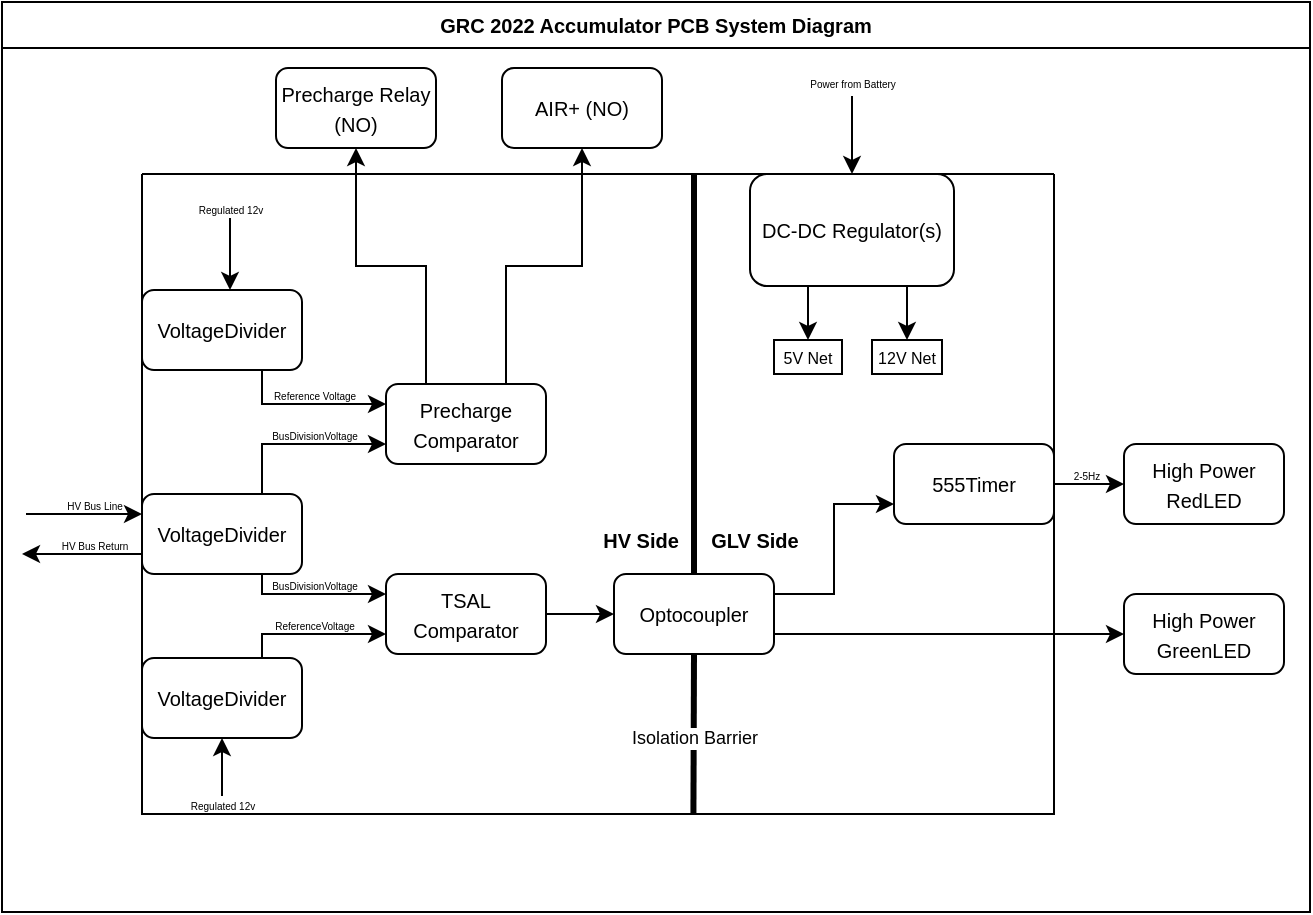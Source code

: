<mxfile version="16.6.6" type="device"><diagram id="D8G_A05Z_a83zHen3bga" name="Page-1"><mxGraphModel dx="1185" dy="635" grid="0" gridSize="10" guides="1" tooltips="1" connect="1" arrows="1" fold="1" page="1" pageScale="1" pageWidth="850" pageHeight="1100" math="0" shadow="0"><root><mxCell id="0"/><mxCell id="1" parent="0"/><mxCell id="nZ4WIwGpaO8B7pL2DM2e-75" value="" style="swimlane;startSize=0;fontSize=5;" vertex="1" parent="1"><mxGeometry x="160" y="234" width="456" height="320" as="geometry"/></mxCell><mxCell id="nZ4WIwGpaO8B7pL2DM2e-27" value="&lt;font style=&quot;font-size: 10px&quot;&gt;555Timer&lt;br&gt;&lt;/font&gt;" style="rounded=1;whiteSpace=wrap;html=1;" vertex="1" parent="nZ4WIwGpaO8B7pL2DM2e-75"><mxGeometry x="376" y="135" width="80" height="40" as="geometry"/></mxCell><mxCell id="nZ4WIwGpaO8B7pL2DM2e-96" style="edgeStyle=orthogonalEdgeStyle;rounded=0;orthogonalLoop=1;jettySize=auto;html=1;exitX=0.75;exitY=1;exitDx=0;exitDy=0;entryX=0.5;entryY=0;entryDx=0;entryDy=0;fontSize=5;strokeWidth=1;" edge="1" parent="nZ4WIwGpaO8B7pL2DM2e-75" source="nZ4WIwGpaO8B7pL2DM2e-83" target="nZ4WIwGpaO8B7pL2DM2e-95"><mxGeometry relative="1" as="geometry"/></mxCell><mxCell id="nZ4WIwGpaO8B7pL2DM2e-97" style="edgeStyle=orthogonalEdgeStyle;rounded=0;orthogonalLoop=1;jettySize=auto;html=1;exitX=0.25;exitY=1;exitDx=0;exitDy=0;entryX=0.5;entryY=0;entryDx=0;entryDy=0;fontSize=5;strokeWidth=1;" edge="1" parent="nZ4WIwGpaO8B7pL2DM2e-75" source="nZ4WIwGpaO8B7pL2DM2e-83" target="nZ4WIwGpaO8B7pL2DM2e-94"><mxGeometry relative="1" as="geometry"/></mxCell><mxCell id="nZ4WIwGpaO8B7pL2DM2e-83" value="&lt;font style=&quot;font-size: 10px&quot;&gt;DC-DC Regulator(s)&lt;br&gt;&lt;/font&gt;" style="rounded=1;whiteSpace=wrap;html=1;" vertex="1" parent="nZ4WIwGpaO8B7pL2DM2e-75"><mxGeometry x="304" width="102" height="56" as="geometry"/></mxCell><mxCell id="nZ4WIwGpaO8B7pL2DM2e-55" value="Regulated 12v" style="text;html=1;align=center;verticalAlign=middle;resizable=0;points=[];autosize=1;strokeColor=none;fillColor=none;fontSize=5;" vertex="1" parent="nZ4WIwGpaO8B7pL2DM2e-75"><mxGeometry x="23" y="12" width="42" height="10" as="geometry"/></mxCell><mxCell id="nZ4WIwGpaO8B7pL2DM2e-89" value="" style="endArrow=classic;html=1;rounded=0;fontSize=5;strokeWidth=1;entryX=0.5;entryY=1;entryDx=0;entryDy=0;" edge="1" parent="nZ4WIwGpaO8B7pL2DM2e-75" target="nZ4WIwGpaO8B7pL2DM2e-14"><mxGeometry width="50" height="50" relative="1" as="geometry"><mxPoint x="40" y="311" as="sourcePoint"/><mxPoint x="89" y="266" as="targetPoint"/></mxGeometry></mxCell><mxCell id="nZ4WIwGpaO8B7pL2DM2e-90" value="Regulated 12v" style="text;html=1;align=center;verticalAlign=middle;resizable=0;points=[];autosize=1;strokeColor=none;fillColor=none;fontSize=5;" vertex="1" parent="nZ4WIwGpaO8B7pL2DM2e-75"><mxGeometry x="19" y="310" width="42" height="10" as="geometry"/></mxCell><mxCell id="nZ4WIwGpaO8B7pL2DM2e-94" value="&lt;font style=&quot;font-size: 8px&quot;&gt;5V Net&lt;/font&gt;" style="rounded=0;whiteSpace=wrap;html=1;fontSize=5;" vertex="1" parent="nZ4WIwGpaO8B7pL2DM2e-75"><mxGeometry x="316" y="83" width="34" height="17" as="geometry"/></mxCell><mxCell id="nZ4WIwGpaO8B7pL2DM2e-95" value="&lt;font style=&quot;font-size: 8px&quot;&gt;12V Net&lt;/font&gt;" style="rounded=0;whiteSpace=wrap;html=1;fontSize=5;" vertex="1" parent="nZ4WIwGpaO8B7pL2DM2e-75"><mxGeometry x="365" y="83" width="35" height="17" as="geometry"/></mxCell><mxCell id="nZ4WIwGpaO8B7pL2DM2e-16" style="edgeStyle=orthogonalEdgeStyle;rounded=0;orthogonalLoop=1;jettySize=auto;html=1;exitX=0.75;exitY=1;exitDx=0;exitDy=0;entryX=0;entryY=0.25;entryDx=0;entryDy=0;fontSize=5;" edge="1" parent="1" source="nZ4WIwGpaO8B7pL2DM2e-1" target="nZ4WIwGpaO8B7pL2DM2e-13"><mxGeometry relative="1" as="geometry"><Array as="points"><mxPoint x="220" y="444"/></Array></mxGeometry></mxCell><mxCell id="nZ4WIwGpaO8B7pL2DM2e-57" style="edgeStyle=orthogonalEdgeStyle;rounded=0;orthogonalLoop=1;jettySize=auto;html=1;exitX=0.75;exitY=0;exitDx=0;exitDy=0;entryX=0;entryY=0.75;entryDx=0;entryDy=0;fontSize=5;" edge="1" parent="1" source="nZ4WIwGpaO8B7pL2DM2e-1" target="nZ4WIwGpaO8B7pL2DM2e-56"><mxGeometry relative="1" as="geometry"/></mxCell><mxCell id="nZ4WIwGpaO8B7pL2DM2e-1" value="&lt;font style=&quot;font-size: 10px&quot;&gt;VoltageDivider&lt;/font&gt;" style="rounded=1;whiteSpace=wrap;html=1;" vertex="1" parent="1"><mxGeometry x="160" y="394" width="80" height="40" as="geometry"/></mxCell><mxCell id="nZ4WIwGpaO8B7pL2DM2e-6" value="&lt;font style=&quot;font-size: 5px&quot;&gt;HV Bus Return&lt;/font&gt;" style="text;html=1;align=center;verticalAlign=middle;resizable=0;points=[];autosize=1;strokeColor=none;fillColor=none;fontSize=10;" vertex="1" parent="1"><mxGeometry x="114" y="409" width="43" height="17" as="geometry"/></mxCell><mxCell id="nZ4WIwGpaO8B7pL2DM2e-8" value="" style="endArrow=classic;html=1;rounded=0;fontSize=8;entryX=0;entryY=0.25;entryDx=0;entryDy=0;" edge="1" parent="1" target="nZ4WIwGpaO8B7pL2DM2e-1"><mxGeometry width="50" height="50" relative="1" as="geometry"><mxPoint x="102" y="404" as="sourcePoint"/><mxPoint x="140" y="355" as="targetPoint"/></mxGeometry></mxCell><mxCell id="nZ4WIwGpaO8B7pL2DM2e-10" value="" style="endArrow=classic;html=1;rounded=0;fontSize=8;exitX=0;exitY=0.75;exitDx=0;exitDy=0;" edge="1" parent="1" source="nZ4WIwGpaO8B7pL2DM2e-1"><mxGeometry width="50" height="50" relative="1" as="geometry"><mxPoint x="158" y="424.4" as="sourcePoint"/><mxPoint x="100" y="424" as="targetPoint"/></mxGeometry></mxCell><mxCell id="nZ4WIwGpaO8B7pL2DM2e-12" value="HV Bus Line" style="text;html=1;align=center;verticalAlign=middle;resizable=0;points=[];autosize=1;strokeColor=none;fillColor=none;fontSize=5;" vertex="1" parent="1"><mxGeometry x="116.5" y="394" width="38" height="10" as="geometry"/></mxCell><mxCell id="nZ4WIwGpaO8B7pL2DM2e-29" style="edgeStyle=orthogonalEdgeStyle;rounded=0;orthogonalLoop=1;jettySize=auto;html=1;exitX=1;exitY=0.5;exitDx=0;exitDy=0;entryX=0;entryY=0.5;entryDx=0;entryDy=0;fontSize=5;" edge="1" parent="1" source="nZ4WIwGpaO8B7pL2DM2e-13" target="nZ4WIwGpaO8B7pL2DM2e-28"><mxGeometry relative="1" as="geometry"/></mxCell><mxCell id="nZ4WIwGpaO8B7pL2DM2e-13" value="&lt;font style=&quot;font-size: 10px&quot;&gt;TSAL Comparator&lt;br&gt;&lt;/font&gt;" style="rounded=1;whiteSpace=wrap;html=1;" vertex="1" parent="1"><mxGeometry x="282" y="434" width="80" height="40" as="geometry"/></mxCell><mxCell id="nZ4WIwGpaO8B7pL2DM2e-17" style="edgeStyle=orthogonalEdgeStyle;rounded=0;orthogonalLoop=1;jettySize=auto;html=1;exitX=0.75;exitY=0;exitDx=0;exitDy=0;entryX=0;entryY=0.75;entryDx=0;entryDy=0;fontSize=5;" edge="1" parent="1" source="nZ4WIwGpaO8B7pL2DM2e-14" target="nZ4WIwGpaO8B7pL2DM2e-13"><mxGeometry relative="1" as="geometry"><Array as="points"><mxPoint x="220" y="464"/></Array></mxGeometry></mxCell><mxCell id="nZ4WIwGpaO8B7pL2DM2e-14" value="&lt;font style=&quot;font-size: 10px&quot;&gt;VoltageDivider&lt;/font&gt;" style="rounded=1;whiteSpace=wrap;html=1;" vertex="1" parent="1"><mxGeometry x="160" y="476" width="80" height="40" as="geometry"/></mxCell><mxCell id="nZ4WIwGpaO8B7pL2DM2e-37" style="edgeStyle=orthogonalEdgeStyle;rounded=0;orthogonalLoop=1;jettySize=auto;html=1;exitX=1;exitY=0.5;exitDx=0;exitDy=0;entryX=0;entryY=0.5;entryDx=0;entryDy=0;fontSize=5;" edge="1" parent="1" source="nZ4WIwGpaO8B7pL2DM2e-27" target="nZ4WIwGpaO8B7pL2DM2e-36"><mxGeometry relative="1" as="geometry"/></mxCell><mxCell id="nZ4WIwGpaO8B7pL2DM2e-78" style="edgeStyle=orthogonalEdgeStyle;rounded=0;orthogonalLoop=1;jettySize=auto;html=1;exitX=1;exitY=0.25;exitDx=0;exitDy=0;entryX=0;entryY=0.75;entryDx=0;entryDy=0;fontSize=5;strokeWidth=1;" edge="1" parent="1" source="nZ4WIwGpaO8B7pL2DM2e-28" target="nZ4WIwGpaO8B7pL2DM2e-27"><mxGeometry relative="1" as="geometry"/></mxCell><mxCell id="nZ4WIwGpaO8B7pL2DM2e-79" style="edgeStyle=orthogonalEdgeStyle;rounded=0;orthogonalLoop=1;jettySize=auto;html=1;exitX=1;exitY=0.75;exitDx=0;exitDy=0;entryX=0;entryY=0.5;entryDx=0;entryDy=0;fontSize=5;strokeWidth=1;" edge="1" parent="1" source="nZ4WIwGpaO8B7pL2DM2e-28" target="nZ4WIwGpaO8B7pL2DM2e-35"><mxGeometry relative="1" as="geometry"/></mxCell><mxCell id="nZ4WIwGpaO8B7pL2DM2e-28" value="&lt;font style=&quot;font-size: 10px&quot;&gt;Optocoupler&lt;br&gt;&lt;/font&gt;" style="rounded=1;whiteSpace=wrap;html=1;" vertex="1" parent="1"><mxGeometry x="396" y="434" width="80" height="40" as="geometry"/></mxCell><mxCell id="nZ4WIwGpaO8B7pL2DM2e-30" value="" style="endArrow=none;html=1;rounded=0;fontSize=5;exitX=0.5;exitY=0;exitDx=0;exitDy=0;strokeWidth=3;" edge="1" parent="1" source="nZ4WIwGpaO8B7pL2DM2e-28"><mxGeometry width="50" height="50" relative="1" as="geometry"><mxPoint x="434" y="426" as="sourcePoint"/><mxPoint x="436" y="234" as="targetPoint"/></mxGeometry></mxCell><mxCell id="nZ4WIwGpaO8B7pL2DM2e-35" value="&lt;font style=&quot;font-size: 10px&quot;&gt;High Power GreenLED&lt;br&gt;&lt;/font&gt;" style="rounded=1;whiteSpace=wrap;html=1;" vertex="1" parent="1"><mxGeometry x="651" y="444" width="80" height="40" as="geometry"/></mxCell><mxCell id="nZ4WIwGpaO8B7pL2DM2e-36" value="&lt;font style=&quot;font-size: 10px&quot;&gt;High Power RedLED&lt;br&gt;&lt;/font&gt;" style="rounded=1;whiteSpace=wrap;html=1;" vertex="1" parent="1"><mxGeometry x="651" y="369" width="80" height="40" as="geometry"/></mxCell><mxCell id="nZ4WIwGpaO8B7pL2DM2e-41" value="2-5Hz" style="text;html=1;align=center;verticalAlign=middle;resizable=0;points=[];autosize=1;strokeColor=none;fillColor=none;fontSize=5;" vertex="1" parent="1"><mxGeometry x="620" y="379" width="23" height="10" as="geometry"/></mxCell><mxCell id="nZ4WIwGpaO8B7pL2DM2e-59" style="edgeStyle=orthogonalEdgeStyle;rounded=0;orthogonalLoop=1;jettySize=auto;html=1;exitX=0.75;exitY=1;exitDx=0;exitDy=0;entryX=0;entryY=0.25;entryDx=0;entryDy=0;fontSize=5;" edge="1" parent="1" source="nZ4WIwGpaO8B7pL2DM2e-53" target="nZ4WIwGpaO8B7pL2DM2e-56"><mxGeometry relative="1" as="geometry"><Array as="points"><mxPoint x="220" y="349"/></Array></mxGeometry></mxCell><mxCell id="nZ4WIwGpaO8B7pL2DM2e-53" value="&lt;font style=&quot;font-size: 10px&quot;&gt;VoltageDivider&lt;/font&gt;" style="rounded=1;whiteSpace=wrap;html=1;" vertex="1" parent="1"><mxGeometry x="160" y="292" width="80" height="40" as="geometry"/></mxCell><mxCell id="nZ4WIwGpaO8B7pL2DM2e-81" style="edgeStyle=orthogonalEdgeStyle;rounded=0;orthogonalLoop=1;jettySize=auto;html=1;exitX=0.75;exitY=0;exitDx=0;exitDy=0;entryX=0.5;entryY=1;entryDx=0;entryDy=0;fontSize=5;strokeWidth=1;" edge="1" parent="1" source="nZ4WIwGpaO8B7pL2DM2e-56" target="nZ4WIwGpaO8B7pL2DM2e-80"><mxGeometry relative="1" as="geometry"/></mxCell><mxCell id="nZ4WIwGpaO8B7pL2DM2e-82" style="edgeStyle=orthogonalEdgeStyle;rounded=0;orthogonalLoop=1;jettySize=auto;html=1;exitX=0.25;exitY=0;exitDx=0;exitDy=0;entryX=0.5;entryY=1;entryDx=0;entryDy=0;fontSize=5;strokeWidth=1;" edge="1" parent="1" source="nZ4WIwGpaO8B7pL2DM2e-56" target="nZ4WIwGpaO8B7pL2DM2e-60"><mxGeometry relative="1" as="geometry"/></mxCell><mxCell id="nZ4WIwGpaO8B7pL2DM2e-56" value="&lt;font style=&quot;font-size: 10px&quot;&gt;Precharge Comparator&lt;br&gt;&lt;/font&gt;" style="rounded=1;whiteSpace=wrap;html=1;" vertex="1" parent="1"><mxGeometry x="282" y="339" width="80" height="40" as="geometry"/></mxCell><mxCell id="nZ4WIwGpaO8B7pL2DM2e-60" value="&lt;font style=&quot;font-size: 10px&quot;&gt;Precharge Relay (NO)&lt;br&gt;&lt;/font&gt;" style="rounded=1;whiteSpace=wrap;html=1;" vertex="1" parent="1"><mxGeometry x="227" y="181" width="80" height="40" as="geometry"/></mxCell><mxCell id="nZ4WIwGpaO8B7pL2DM2e-66" value="Reference Voltage" style="text;html=1;align=center;verticalAlign=middle;resizable=0;points=[];autosize=1;strokeColor=none;fillColor=none;fontSize=5;" vertex="1" parent="1"><mxGeometry x="215.5" y="339" width="60" height="10" as="geometry"/></mxCell><mxCell id="nZ4WIwGpaO8B7pL2DM2e-68" value="BusDivisionVoltage" style="text;html=1;align=center;verticalAlign=middle;resizable=0;points=[];autosize=1;strokeColor=none;fillColor=none;fontSize=5;" vertex="1" parent="1"><mxGeometry x="215.5" y="359" width="60" height="10" as="geometry"/></mxCell><mxCell id="nZ4WIwGpaO8B7pL2DM2e-69" value="BusDivisionVoltage" style="text;html=1;align=center;verticalAlign=middle;resizable=0;points=[];autosize=1;strokeColor=none;fillColor=none;fontSize=5;" vertex="1" parent="1"><mxGeometry x="215.5" y="434" width="60" height="10" as="geometry"/></mxCell><mxCell id="nZ4WIwGpaO8B7pL2DM2e-70" value="ReferenceVoltage" style="text;html=1;align=center;verticalAlign=middle;resizable=0;points=[];autosize=1;strokeColor=none;fillColor=none;fontSize=5;" vertex="1" parent="1"><mxGeometry x="215.5" y="454" width="60" height="10" as="geometry"/></mxCell><mxCell id="nZ4WIwGpaO8B7pL2DM2e-80" value="&lt;font style=&quot;font-size: 10px&quot;&gt;AIR+ (NO)&lt;br&gt;&lt;/font&gt;" style="rounded=1;whiteSpace=wrap;html=1;" vertex="1" parent="1"><mxGeometry x="340" y="181" width="80" height="40" as="geometry"/></mxCell><mxCell id="nZ4WIwGpaO8B7pL2DM2e-85" style="edgeStyle=orthogonalEdgeStyle;rounded=0;orthogonalLoop=1;jettySize=auto;html=1;fontSize=5;strokeWidth=1;" edge="1" parent="1" source="nZ4WIwGpaO8B7pL2DM2e-55"><mxGeometry relative="1" as="geometry"><mxPoint x="204" y="292" as="targetPoint"/></mxGeometry></mxCell><mxCell id="nZ4WIwGpaO8B7pL2DM2e-92" value="" style="endArrow=classic;html=1;rounded=0;fontSize=5;strokeWidth=1;entryX=0.5;entryY=0;entryDx=0;entryDy=0;" edge="1" parent="1" target="nZ4WIwGpaO8B7pL2DM2e-83"><mxGeometry width="50" height="50" relative="1" as="geometry"><mxPoint x="515" y="195" as="sourcePoint"/><mxPoint x="534" y="147" as="targetPoint"/></mxGeometry></mxCell><mxCell id="nZ4WIwGpaO8B7pL2DM2e-93" value="Power from Battery" style="text;html=1;align=center;verticalAlign=middle;resizable=0;points=[];autosize=1;strokeColor=none;fillColor=none;fontSize=5;" vertex="1" parent="1"><mxGeometry x="488" y="183" width="53" height="10" as="geometry"/></mxCell><mxCell id="nZ4WIwGpaO8B7pL2DM2e-98" value="GRC 2022 Accumulator PCB System Diagram" style="swimlane;fontSize=10;" vertex="1" parent="1"><mxGeometry x="90" y="148" width="654" height="455" as="geometry"/></mxCell><mxCell id="nZ4WIwGpaO8B7pL2DM2e-101" value="" style="endArrow=none;html=1;rounded=0;fontSize=5;exitX=0.5;exitY=0;exitDx=0;exitDy=0;strokeWidth=3;" edge="1" parent="nZ4WIwGpaO8B7pL2DM2e-98"><mxGeometry width="50" height="50" relative="1" as="geometry"><mxPoint x="345.71" y="406" as="sourcePoint"/><mxPoint x="346" y="326" as="targetPoint"/></mxGeometry></mxCell><mxCell id="nZ4WIwGpaO8B7pL2DM2e-103" value="&lt;font style=&quot;font-size: 9px&quot;&gt;Isolation Barrier&lt;/font&gt;" style="edgeLabel;html=1;align=center;verticalAlign=middle;resizable=0;points=[];fontSize=8;" vertex="1" connectable="0" parent="nZ4WIwGpaO8B7pL2DM2e-101"><mxGeometry x="-0.194" y="-1" relative="1" as="geometry"><mxPoint x="-1" y="-6" as="offset"/></mxGeometry></mxCell><mxCell id="nZ4WIwGpaO8B7pL2DM2e-105" value="&lt;font style=&quot;font-size: 10px&quot;&gt;&lt;b&gt;GLV Side&lt;/b&gt;&lt;/font&gt;" style="text;html=1;align=center;verticalAlign=middle;resizable=0;points=[];autosize=1;strokeColor=none;fillColor=none;fontSize=8;" vertex="1" parent="nZ4WIwGpaO8B7pL2DM2e-98"><mxGeometry x="349" y="261" width="54" height="15" as="geometry"/></mxCell><mxCell id="nZ4WIwGpaO8B7pL2DM2e-104" value="&lt;font style=&quot;font-size: 10px&quot;&gt;&lt;b&gt;HV Side&lt;/b&gt;&lt;/font&gt;" style="text;html=1;align=center;verticalAlign=middle;resizable=0;points=[];autosize=1;strokeColor=none;fillColor=none;fontSize=8;" vertex="1" parent="nZ4WIwGpaO8B7pL2DM2e-98"><mxGeometry x="295" y="261" width="48" height="15" as="geometry"/></mxCell></root></mxGraphModel></diagram></mxfile>
